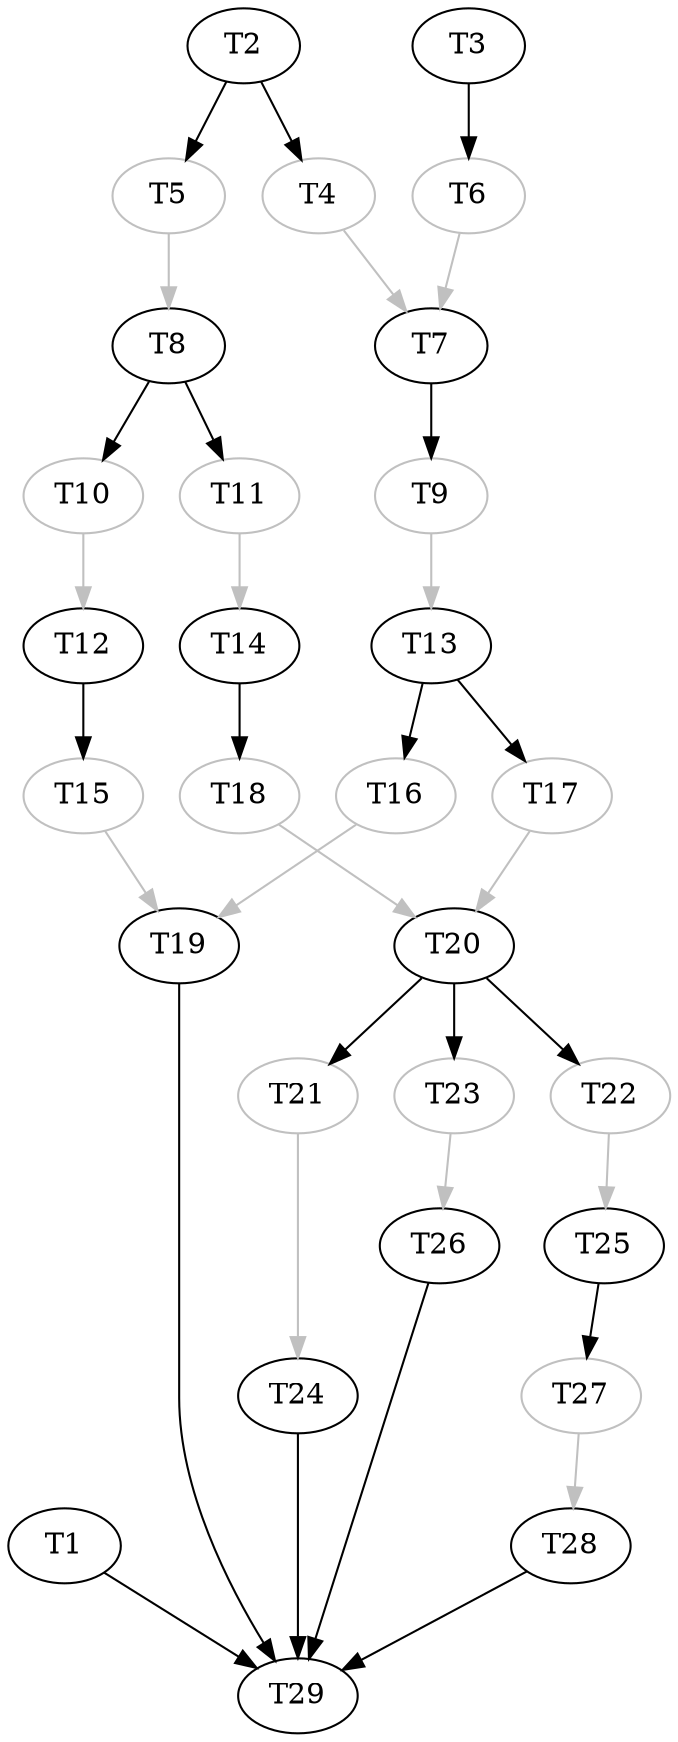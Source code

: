 digraph DAG_Schedule {
  T1 [size="2", overhead="0.12", color="black"]
  T1 -> T29 [size="2", color="black"]
  T2 [size="10", overhead="0.14", color="black"]
  T2 -> T4 [size="10", color="black"]
  T2 -> T5 [size="10", color="black"]
  T3 [size="2", overhead="0.07", color="black"]
  T3 -> T6 [size="2", color="black"]
  T4 [size="1", overhead="0.0", color="grey"]
  T4 -> T7 [size="1", color="grey"]
  T5 [size="1", overhead="0.0", color="grey"]
  T5 -> T8 [size="1", color="grey"]
  T6 [size="1", overhead="0.0", color="grey"]
  T6 -> T7 [size="1", color="grey"]
  T7 [size="783", overhead="0.18", color="black"]
  T7 -> T9 [size="783", color="black"]
  T8 [size="3", overhead="0.1", color="black"]
  T8 -> T10 [size="3", color="black"]
  T8 -> T11 [size="3", color="black"]
  T9 [size="1", overhead="0.0", color="grey"]
  T9 -> T13 [size="1", color="grey"]
  T10 [size="1", overhead="0.0", color="grey"]
  T10 -> T12 [size="1", color="grey"]
  T11 [size="1", overhead="0.0", color="grey"]
  T11 -> T14 [size="1", color="grey"]
  T12 [size="232", overhead="0.12", color="black"]
  T12 -> T15 [size="232", color="black"]
  T13 [size="8", overhead="0.07", color="black"]
  T13 -> T16 [size="8", color="black"]
  T13 -> T17 [size="8", color="black"]
  T14 [size="29", overhead="0.19", color="black"]
  T14 -> T18 [size="29", color="black"]
  T15 [size="1", overhead="0.0", color="grey"]
  T15 -> T19 [size="1", color="grey"]
  T16 [size="1", overhead="0.0", color="grey"]
  T16 -> T19 [size="1", color="grey"]
  T17 [size="1", overhead="0.0", color="grey"]
  T17 -> T20 [size="1", color="grey"]
  T18 [size="1", overhead="0.0", color="grey"]
  T18 -> T20 [size="1", color="grey"]
  T19 [size="550", overhead="0.07", color="black"]
  T19 -> T29 [size="550", color="black"]
  T20 [size="355", overhead="0.17", color="black"]
  T20 -> T21 [size="355", color="black"]
  T20 -> T22 [size="355", color="black"]
  T20 -> T23 [size="355", color="black"]
  T21 [size="1", overhead="0.0", color="grey"]
  T21 -> T24 [size="1", color="grey"]
  T22 [size="1", overhead="0.0", color="grey"]
  T22 -> T25 [size="1", color="grey"]
  T23 [size="1", overhead="0.0", color="grey"]
  T23 -> T26 [size="1", color="grey"]
  T24 [size="523", overhead="0.13", color="black"]
  T24 -> T29 [size="523", color="black"]
  T25 [size="550", overhead="0.01", color="black"]
  T25 -> T27 [size="550", color="black"]
  T26 [size="13", overhead="0.03", color="black"]
  T26 -> T29 [size="13", color="black"]
  T27 [size="1", overhead="0.0", color="grey"]
  T27 -> T28 [size="1", color="grey"]
  T28 [size="1074", overhead="0.01", color="black"]
  T28 -> T29 [size="1074", color="black"]
  T29 [size="1", overhead="0.0", color="black"]
}
